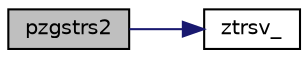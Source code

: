digraph "pzgstrs2"
{
 // LATEX_PDF_SIZE
  edge [fontname="Helvetica",fontsize="10",labelfontname="Helvetica",labelfontsize="10"];
  node [fontname="Helvetica",fontsize="10",shape=record];
  rankdir="LR";
  Node1 [label="pzgstrs2",height=0.2,width=0.4,color="black", fillcolor="grey75", style="filled", fontcolor="black",tooltip=" "];
  Node1 -> Node2 [color="midnightblue",fontsize="10",style="solid",fontname="Helvetica"];
  Node2 [label="ztrsv_",height=0.2,width=0.4,color="black", fillcolor="white", style="filled",URL="$superlu__zdefs_8h.html#ae97174a10346e0629387c0f8ce9a9a08",tooltip=" "];
}
